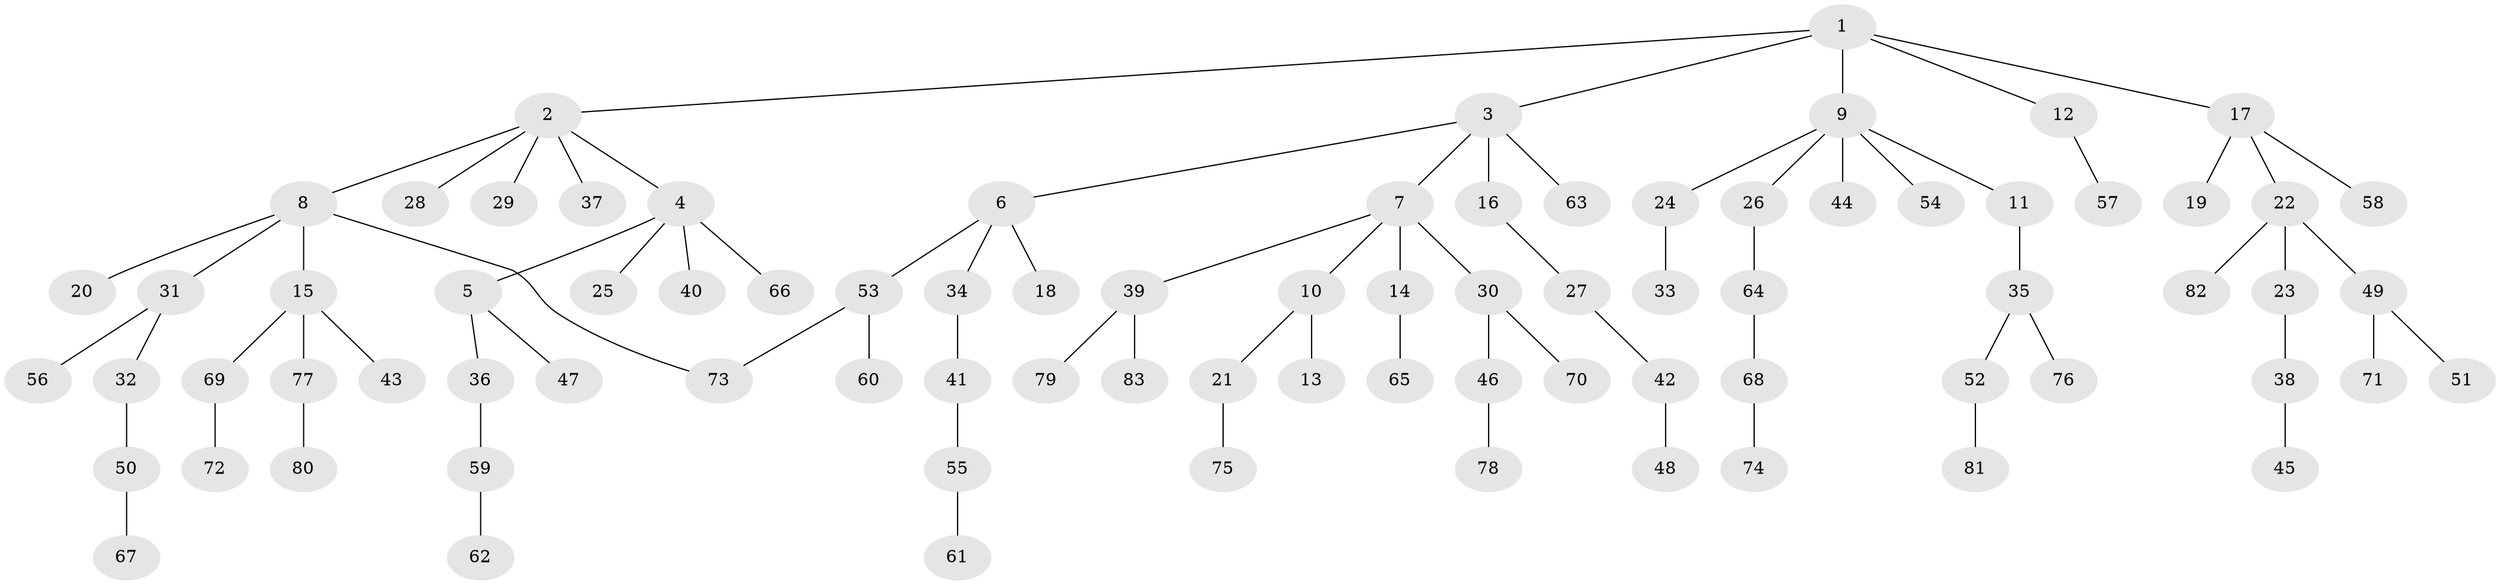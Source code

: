 // Generated by graph-tools (version 1.1) at 2025/34/03/09/25 02:34:12]
// undirected, 83 vertices, 83 edges
graph export_dot {
graph [start="1"]
  node [color=gray90,style=filled];
  1;
  2;
  3;
  4;
  5;
  6;
  7;
  8;
  9;
  10;
  11;
  12;
  13;
  14;
  15;
  16;
  17;
  18;
  19;
  20;
  21;
  22;
  23;
  24;
  25;
  26;
  27;
  28;
  29;
  30;
  31;
  32;
  33;
  34;
  35;
  36;
  37;
  38;
  39;
  40;
  41;
  42;
  43;
  44;
  45;
  46;
  47;
  48;
  49;
  50;
  51;
  52;
  53;
  54;
  55;
  56;
  57;
  58;
  59;
  60;
  61;
  62;
  63;
  64;
  65;
  66;
  67;
  68;
  69;
  70;
  71;
  72;
  73;
  74;
  75;
  76;
  77;
  78;
  79;
  80;
  81;
  82;
  83;
  1 -- 2;
  1 -- 3;
  1 -- 9;
  1 -- 12;
  1 -- 17;
  2 -- 4;
  2 -- 8;
  2 -- 28;
  2 -- 29;
  2 -- 37;
  3 -- 6;
  3 -- 7;
  3 -- 16;
  3 -- 63;
  4 -- 5;
  4 -- 25;
  4 -- 40;
  4 -- 66;
  5 -- 36;
  5 -- 47;
  6 -- 18;
  6 -- 34;
  6 -- 53;
  7 -- 10;
  7 -- 14;
  7 -- 30;
  7 -- 39;
  8 -- 15;
  8 -- 20;
  8 -- 31;
  8 -- 73;
  9 -- 11;
  9 -- 24;
  9 -- 26;
  9 -- 44;
  9 -- 54;
  10 -- 13;
  10 -- 21;
  11 -- 35;
  12 -- 57;
  14 -- 65;
  15 -- 43;
  15 -- 69;
  15 -- 77;
  16 -- 27;
  17 -- 19;
  17 -- 22;
  17 -- 58;
  21 -- 75;
  22 -- 23;
  22 -- 49;
  22 -- 82;
  23 -- 38;
  24 -- 33;
  26 -- 64;
  27 -- 42;
  30 -- 46;
  30 -- 70;
  31 -- 32;
  31 -- 56;
  32 -- 50;
  34 -- 41;
  35 -- 52;
  35 -- 76;
  36 -- 59;
  38 -- 45;
  39 -- 79;
  39 -- 83;
  41 -- 55;
  42 -- 48;
  46 -- 78;
  49 -- 51;
  49 -- 71;
  50 -- 67;
  52 -- 81;
  53 -- 60;
  53 -- 73;
  55 -- 61;
  59 -- 62;
  64 -- 68;
  68 -- 74;
  69 -- 72;
  77 -- 80;
}

